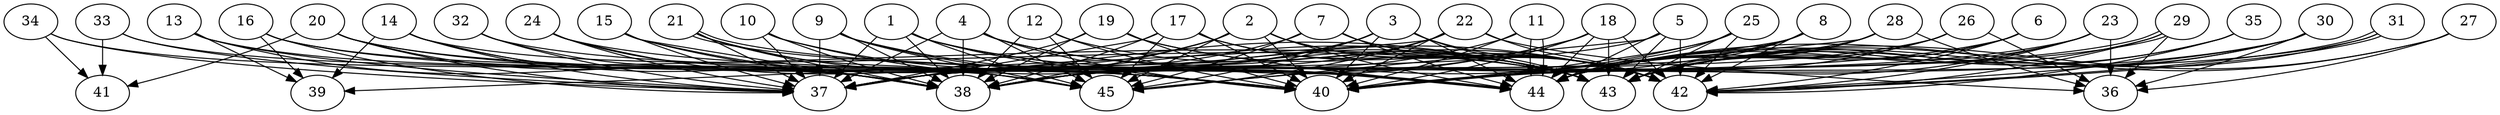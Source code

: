// DAG automatically generated by daggen at Thu Oct  3 14:07:25 2019
// ./daggen --dot -n 45 --ccr 0.4 --fat 0.9 --regular 0.7 --density 0.7 --mindata 5242880 --maxdata 52428800 
digraph G {
  1 [size="33221120", alpha="0.11", expect_size="13288448"] 
  1 -> 37 [size ="13288448"]
  1 -> 38 [size ="13288448"]
  1 -> 40 [size ="13288448"]
  1 -> 43 [size ="13288448"]
  1 -> 44 [size ="13288448"]
  1 -> 45 [size ="13288448"]
  2 [size="13693440", alpha="0.08", expect_size="5477376"] 
  2 -> 37 [size ="5477376"]
  2 -> 38 [size ="5477376"]
  2 -> 40 [size ="5477376"]
  2 -> 42 [size ="5477376"]
  2 -> 43 [size ="5477376"]
  2 -> 44 [size ="5477376"]
  2 -> 45 [size ="5477376"]
  3 [size="59381760", alpha="0.14", expect_size="23752704"] 
  3 -> 37 [size ="23752704"]
  3 -> 38 [size ="23752704"]
  3 -> 40 [size ="23752704"]
  3 -> 42 [size ="23752704"]
  3 -> 43 [size ="23752704"]
  3 -> 44 [size ="23752704"]
  3 -> 45 [size ="23752704"]
  4 [size="59612160", alpha="0.16", expect_size="23844864"] 
  4 -> 37 [size ="23844864"]
  4 -> 38 [size ="23844864"]
  4 -> 40 [size ="23844864"]
  4 -> 42 [size ="23844864"]
  4 -> 43 [size ="23844864"]
  4 -> 45 [size ="23844864"]
  5 [size="68830720", alpha="0.08", expect_size="27532288"] 
  5 -> 37 [size ="27532288"]
  5 -> 42 [size ="27532288"]
  5 -> 43 [size ="27532288"]
  5 -> 44 [size ="27532288"]
  5 -> 45 [size ="27532288"]
  6 [size="93155840", alpha="0.16", expect_size="37262336"] 
  6 -> 37 [size ="37262336"]
  6 -> 42 [size ="37262336"]
  6 -> 43 [size ="37262336"]
  6 -> 44 [size ="37262336"]
  7 [size="62581760", alpha="0.05", expect_size="25032704"] 
  7 -> 37 [size ="25032704"]
  7 -> 42 [size ="25032704"]
  7 -> 44 [size ="25032704"]
  7 -> 45 [size ="25032704"]
  8 [size="48064000", alpha="0.18", expect_size="19225600"] 
  8 -> 40 [size ="19225600"]
  8 -> 42 [size ="19225600"]
  8 -> 43 [size ="19225600"]
  8 -> 44 [size ="19225600"]
  8 -> 45 [size ="19225600"]
  9 [size="45511680", alpha="0.04", expect_size="18204672"] 
  9 -> 37 [size ="18204672"]
  9 -> 38 [size ="18204672"]
  9 -> 42 [size ="18204672"]
  9 -> 44 [size ="18204672"]
  9 -> 45 [size ="18204672"]
  10 [size="75261440", alpha="0.00", expect_size="30104576"] 
  10 -> 37 [size ="30104576"]
  10 -> 38 [size ="30104576"]
  10 -> 43 [size ="30104576"]
  10 -> 44 [size ="30104576"]
  11 [size="114938880", alpha="0.07", expect_size="45975552"] 
  11 -> 38 [size ="45975552"]
  11 -> 40 [size ="45975552"]
  11 -> 44 [size ="45975552"]
  11 -> 44 [size ="45975552"]
  12 [size="63720960", alpha="0.16", expect_size="25488384"] 
  12 -> 38 [size ="25488384"]
  12 -> 40 [size ="25488384"]
  12 -> 43 [size ="25488384"]
  12 -> 45 [size ="25488384"]
  13 [size="111623680", alpha="0.05", expect_size="44649472"] 
  13 -> 37 [size ="44649472"]
  13 -> 38 [size ="44649472"]
  13 -> 39 [size ="44649472"]
  13 -> 43 [size ="44649472"]
  14 [size="74424320", alpha="0.02", expect_size="29769728"] 
  14 -> 37 [size ="29769728"]
  14 -> 38 [size ="29769728"]
  14 -> 39 [size ="29769728"]
  14 -> 43 [size ="29769728"]
  14 -> 45 [size ="29769728"]
  15 [size="52234240", alpha="0.16", expect_size="20893696"] 
  15 -> 37 [size ="20893696"]
  15 -> 38 [size ="20893696"]
  15 -> 40 [size ="20893696"]
  15 -> 43 [size ="20893696"]
  16 [size="98723840", alpha="0.14", expect_size="39489536"] 
  16 -> 37 [size ="39489536"]
  16 -> 39 [size ="39489536"]
  16 -> 40 [size ="39489536"]
  16 -> 45 [size ="39489536"]
  17 [size="77401600", alpha="0.16", expect_size="30960640"] 
  17 -> 37 [size ="30960640"]
  17 -> 38 [size ="30960640"]
  17 -> 40 [size ="30960640"]
  17 -> 42 [size ="30960640"]
  17 -> 43 [size ="30960640"]
  17 -> 45 [size ="30960640"]
  18 [size="104268800", alpha="0.08", expect_size="41707520"] 
  18 -> 37 [size ="41707520"]
  18 -> 38 [size ="41707520"]
  18 -> 40 [size ="41707520"]
  18 -> 42 [size ="41707520"]
  18 -> 43 [size ="41707520"]
  18 -> 44 [size ="41707520"]
  19 [size="94643200", alpha="0.04", expect_size="37857280"] 
  19 -> 37 [size ="37857280"]
  19 -> 38 [size ="37857280"]
  19 -> 40 [size ="37857280"]
  19 -> 42 [size ="37857280"]
  19 -> 44 [size ="37857280"]
  20 [size="117875200", alpha="0.06", expect_size="47150080"] 
  20 -> 37 [size ="47150080"]
  20 -> 38 [size ="47150080"]
  20 -> 40 [size ="47150080"]
  20 -> 41 [size ="47150080"]
  20 -> 44 [size ="47150080"]
  21 [size="120455680", alpha="0.11", expect_size="48182272"] 
  21 -> 37 [size ="48182272"]
  21 -> 38 [size ="48182272"]
  21 -> 40 [size ="48182272"]
  21 -> 44 [size ="48182272"]
  21 -> 44 [size ="48182272"]
  21 -> 45 [size ="48182272"]
  22 [size="44669440", alpha="0.16", expect_size="17867776"] 
  22 -> 36 [size ="17867776"]
  22 -> 38 [size ="17867776"]
  22 -> 39 [size ="17867776"]
  22 -> 40 [size ="17867776"]
  22 -> 42 [size ="17867776"]
  22 -> 45 [size ="17867776"]
  23 [size="21895680", alpha="0.10", expect_size="8758272"] 
  23 -> 36 [size ="8758272"]
  23 -> 38 [size ="8758272"]
  23 -> 40 [size ="8758272"]
  23 -> 42 [size ="8758272"]
  23 -> 43 [size ="8758272"]
  24 [size="51499520", alpha="0.11", expect_size="20599808"] 
  24 -> 37 [size ="20599808"]
  24 -> 38 [size ="20599808"]
  24 -> 40 [size ="20599808"]
  24 -> 44 [size ="20599808"]
  25 [size="64944640", alpha="0.01", expect_size="25977856"] 
  25 -> 38 [size ="25977856"]
  25 -> 40 [size ="25977856"]
  25 -> 42 [size ="25977856"]
  25 -> 43 [size ="25977856"]
  25 -> 44 [size ="25977856"]
  26 [size="43440640", alpha="0.05", expect_size="17376256"] 
  26 -> 36 [size ="17376256"]
  26 -> 38 [size ="17376256"]
  26 -> 40 [size ="17376256"]
  26 -> 43 [size ="17376256"]
  26 -> 44 [size ="17376256"]
  27 [size="128734720", alpha="0.17", expect_size="51493888"] 
  27 -> 36 [size ="51493888"]
  27 -> 43 [size ="51493888"]
  27 -> 44 [size ="51493888"]
  28 [size="102305280", alpha="0.16", expect_size="40922112"] 
  28 -> 36 [size ="40922112"]
  28 -> 37 [size ="40922112"]
  28 -> 40 [size ="40922112"]
  28 -> 43 [size ="40922112"]
  28 -> 44 [size ="40922112"]
  29 [size="29936640", alpha="0.20", expect_size="11974656"] 
  29 -> 36 [size ="11974656"]
  29 -> 40 [size ="11974656"]
  29 -> 40 [size ="11974656"]
  29 -> 42 [size ="11974656"]
  29 -> 44 [size ="11974656"]
  30 [size="54100480", alpha="0.14", expect_size="21640192"] 
  30 -> 36 [size ="21640192"]
  30 -> 38 [size ="21640192"]
  30 -> 42 [size ="21640192"]
  30 -> 43 [size ="21640192"]
  30 -> 44 [size ="21640192"]
  31 [size="88793600", alpha="0.06", expect_size="35517440"] 
  31 -> 40 [size ="35517440"]
  31 -> 42 [size ="35517440"]
  31 -> 42 [size ="35517440"]
  31 -> 43 [size ="35517440"]
  32 [size="36162560", alpha="0.06", expect_size="14465024"] 
  32 -> 37 [size ="14465024"]
  32 -> 38 [size ="14465024"]
  32 -> 40 [size ="14465024"]
  33 [size="14763520", alpha="0.03", expect_size="5905408"] 
  33 -> 37 [size ="5905408"]
  33 -> 38 [size ="5905408"]
  33 -> 41 [size ="5905408"]
  34 [size="70871040", alpha="0.10", expect_size="28348416"] 
  34 -> 37 [size ="28348416"]
  34 -> 38 [size ="28348416"]
  34 -> 41 [size ="28348416"]
  35 [size="15060480", alpha="0.04", expect_size="6024192"] 
  35 -> 42 [size ="6024192"]
  35 -> 43 [size ="6024192"]
  35 -> 44 [size ="6024192"]
  36 [size="21025280", alpha="0.13", expect_size="8410112"] 
  37 [size="50849280", alpha="0.12", expect_size="20339712"] 
  38 [size="36044800", alpha="0.07", expect_size="14417920"] 
  39 [size="129533440", alpha="0.16", expect_size="51813376"] 
  40 [size="127795200", alpha="0.02", expect_size="51118080"] 
  41 [size="92981760", alpha="0.07", expect_size="37192704"] 
  42 [size="126929920", alpha="0.17", expect_size="50771968"] 
  43 [size="44321280", alpha="0.08", expect_size="17728512"] 
  44 [size="61639680", alpha="0.06", expect_size="24655872"] 
  45 [size="122242560", alpha="0.13", expect_size="48897024"] 
}
